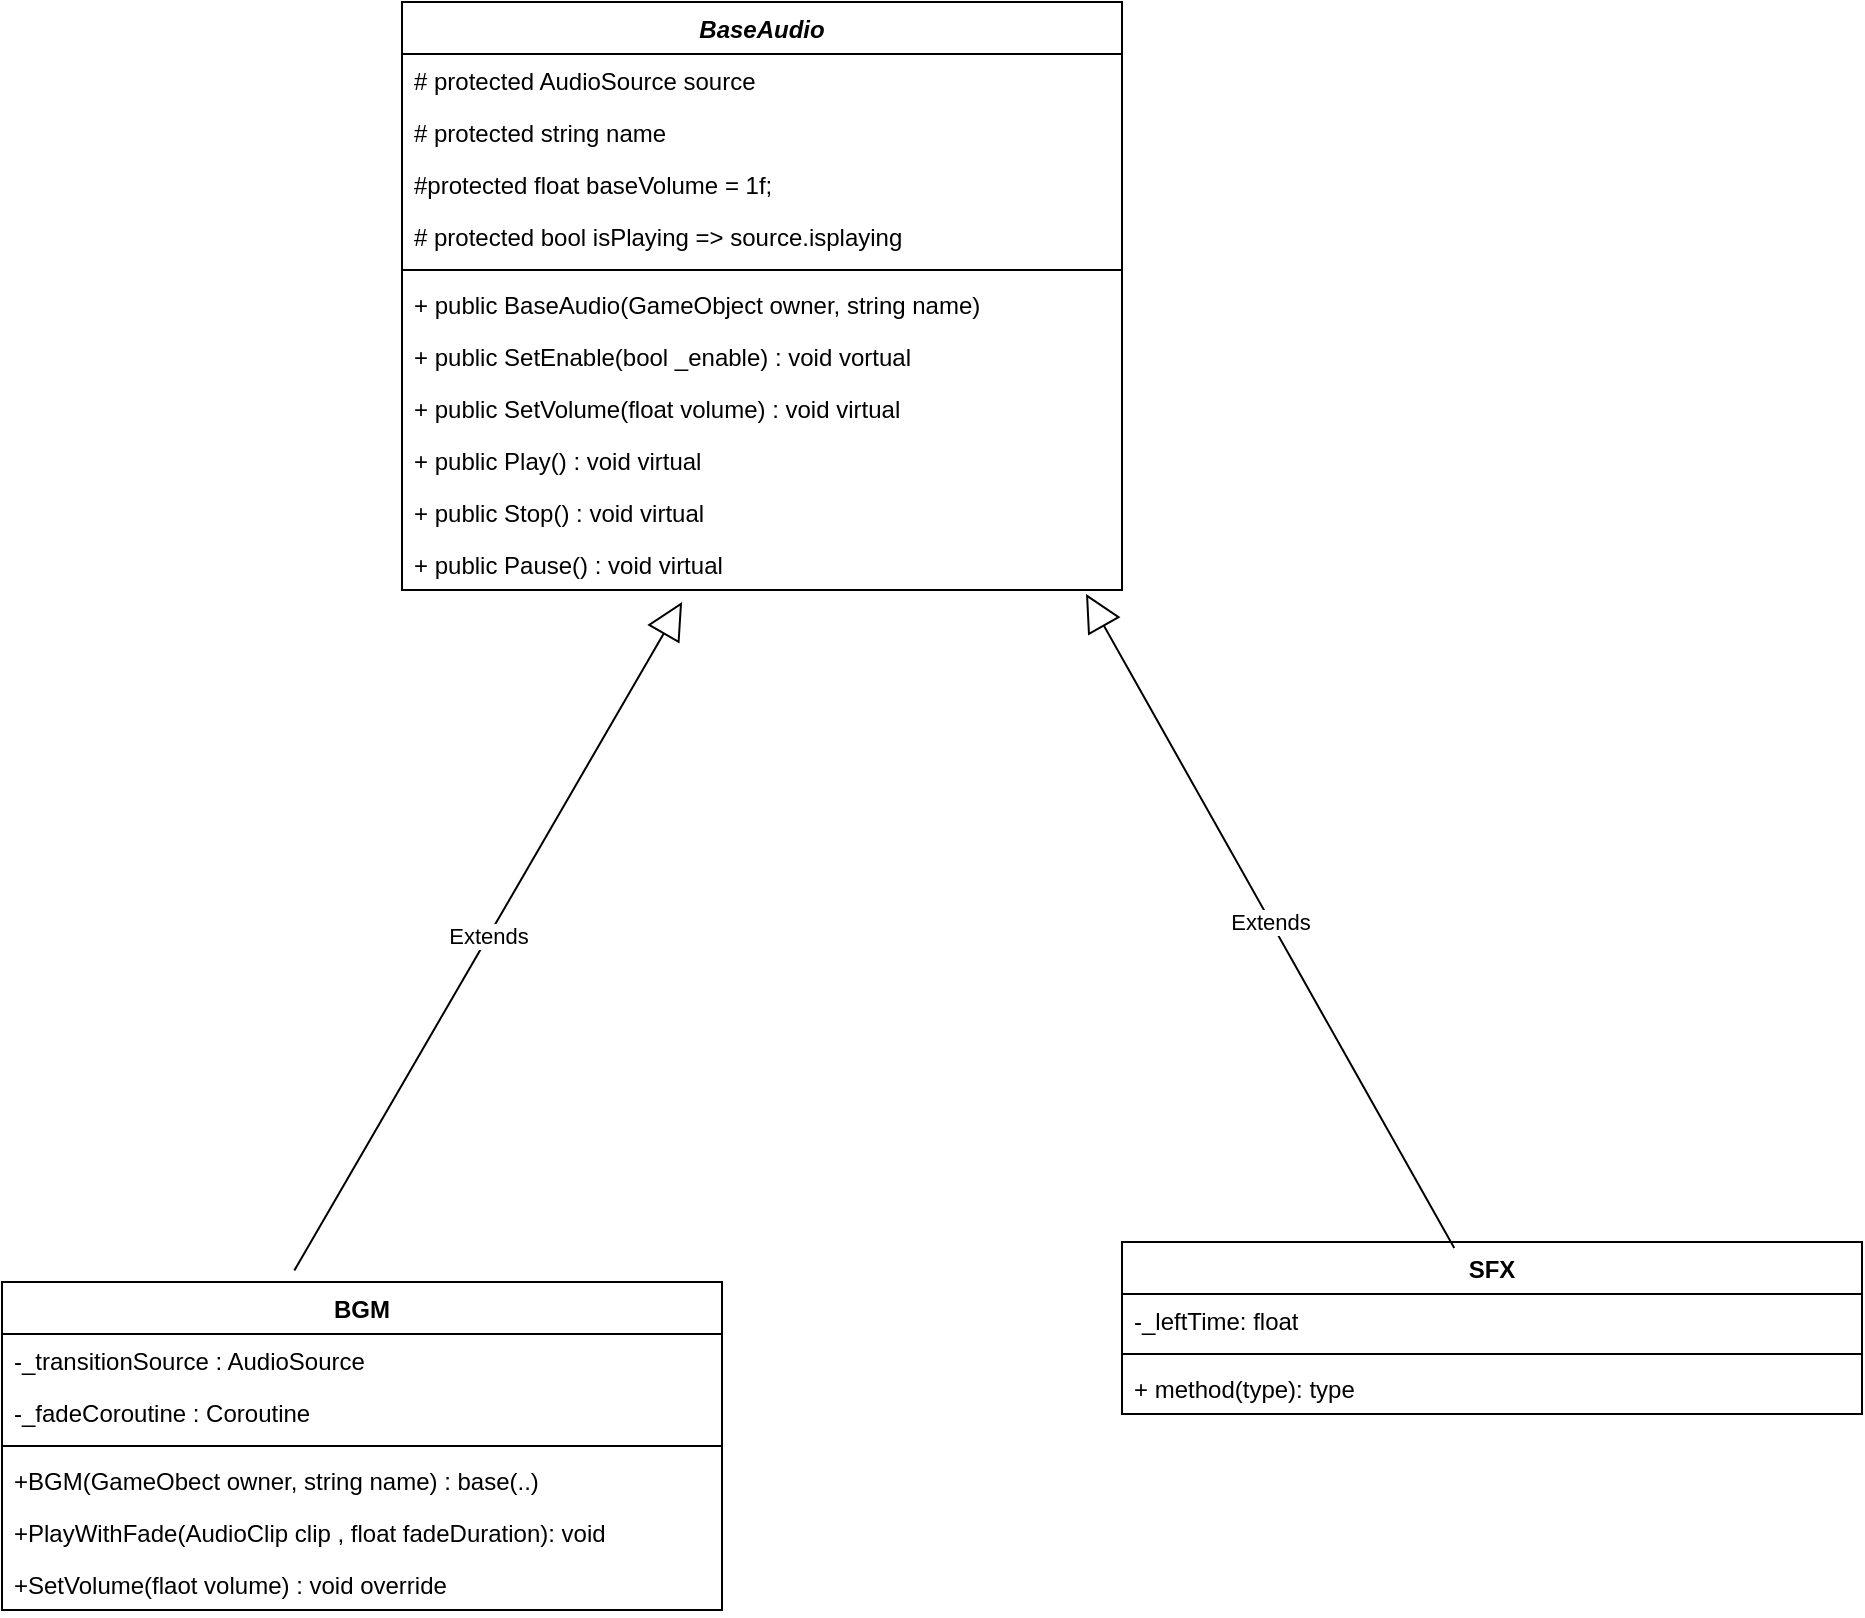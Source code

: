 <mxfile version="26.0.16">
  <diagram id="C5RBs43oDa-KdzZeNtuy" name="Page-1">
    <mxGraphModel dx="464" dy="496" grid="1" gridSize="10" guides="1" tooltips="1" connect="1" arrows="1" fold="1" page="1" pageScale="1" pageWidth="827" pageHeight="1169" math="0" shadow="0">
      <root>
        <mxCell id="WIyWlLk6GJQsqaUBKTNV-0" />
        <mxCell id="WIyWlLk6GJQsqaUBKTNV-1" parent="WIyWlLk6GJQsqaUBKTNV-0" />
        <mxCell id="SoOgP6Sagb1TPGWOTWKA-0" value="&lt;i&gt;BaseAudio&lt;/i&gt;" style="swimlane;fontStyle=1;align=center;verticalAlign=top;childLayout=stackLayout;horizontal=1;startSize=26;horizontalStack=0;resizeParent=1;resizeParentMax=0;resizeLast=0;collapsible=1;marginBottom=0;whiteSpace=wrap;html=1;" vertex="1" parent="WIyWlLk6GJQsqaUBKTNV-1">
          <mxGeometry x="280" y="170" width="360" height="294" as="geometry" />
        </mxCell>
        <mxCell id="SoOgP6Sagb1TPGWOTWKA-1" value="# protected AudioSource source" style="text;strokeColor=none;fillColor=none;align=left;verticalAlign=top;spacingLeft=4;spacingRight=4;overflow=hidden;rotatable=0;points=[[0,0.5],[1,0.5]];portConstraint=eastwest;whiteSpace=wrap;html=1;" vertex="1" parent="SoOgP6Sagb1TPGWOTWKA-0">
          <mxGeometry y="26" width="360" height="26" as="geometry" />
        </mxCell>
        <mxCell id="SoOgP6Sagb1TPGWOTWKA-4" value="# protected string name" style="text;strokeColor=none;fillColor=none;align=left;verticalAlign=top;spacingLeft=4;spacingRight=4;overflow=hidden;rotatable=0;points=[[0,0.5],[1,0.5]];portConstraint=eastwest;whiteSpace=wrap;html=1;" vertex="1" parent="SoOgP6Sagb1TPGWOTWKA-0">
          <mxGeometry y="52" width="360" height="26" as="geometry" />
        </mxCell>
        <mxCell id="SoOgP6Sagb1TPGWOTWKA-5" value="#protected float baseVolume = 1f;" style="text;strokeColor=none;fillColor=none;align=left;verticalAlign=top;spacingLeft=4;spacingRight=4;overflow=hidden;rotatable=0;points=[[0,0.5],[1,0.5]];portConstraint=eastwest;whiteSpace=wrap;html=1;" vertex="1" parent="SoOgP6Sagb1TPGWOTWKA-0">
          <mxGeometry y="78" width="360" height="26" as="geometry" />
        </mxCell>
        <mxCell id="SoOgP6Sagb1TPGWOTWKA-6" value="# protected bool isPlaying =&amp;gt; source.isplaying" style="text;strokeColor=none;fillColor=none;align=left;verticalAlign=top;spacingLeft=4;spacingRight=4;overflow=hidden;rotatable=0;points=[[0,0.5],[1,0.5]];portConstraint=eastwest;whiteSpace=wrap;html=1;" vertex="1" parent="SoOgP6Sagb1TPGWOTWKA-0">
          <mxGeometry y="104" width="360" height="26" as="geometry" />
        </mxCell>
        <mxCell id="SoOgP6Sagb1TPGWOTWKA-2" value="" style="line;strokeWidth=1;fillColor=none;align=left;verticalAlign=middle;spacingTop=-1;spacingLeft=3;spacingRight=3;rotatable=0;labelPosition=right;points=[];portConstraint=eastwest;strokeColor=inherit;" vertex="1" parent="SoOgP6Sagb1TPGWOTWKA-0">
          <mxGeometry y="130" width="360" height="8" as="geometry" />
        </mxCell>
        <mxCell id="SoOgP6Sagb1TPGWOTWKA-3" value="+ public BaseAudio(GameObject owner, string name)" style="text;strokeColor=none;fillColor=none;align=left;verticalAlign=top;spacingLeft=4;spacingRight=4;overflow=hidden;rotatable=0;points=[[0,0.5],[1,0.5]];portConstraint=eastwest;whiteSpace=wrap;html=1;" vertex="1" parent="SoOgP6Sagb1TPGWOTWKA-0">
          <mxGeometry y="138" width="360" height="26" as="geometry" />
        </mxCell>
        <mxCell id="SoOgP6Sagb1TPGWOTWKA-7" value="+ public SetEnable(bool _enable) : void vortual" style="text;strokeColor=none;fillColor=none;align=left;verticalAlign=top;spacingLeft=4;spacingRight=4;overflow=hidden;rotatable=0;points=[[0,0.5],[1,0.5]];portConstraint=eastwest;whiteSpace=wrap;html=1;" vertex="1" parent="SoOgP6Sagb1TPGWOTWKA-0">
          <mxGeometry y="164" width="360" height="26" as="geometry" />
        </mxCell>
        <mxCell id="SoOgP6Sagb1TPGWOTWKA-10" value="+ public SetVolume(float volume) : void virtual" style="text;strokeColor=none;fillColor=none;align=left;verticalAlign=top;spacingLeft=4;spacingRight=4;overflow=hidden;rotatable=0;points=[[0,0.5],[1,0.5]];portConstraint=eastwest;whiteSpace=wrap;html=1;" vertex="1" parent="SoOgP6Sagb1TPGWOTWKA-0">
          <mxGeometry y="190" width="360" height="26" as="geometry" />
        </mxCell>
        <mxCell id="SoOgP6Sagb1TPGWOTWKA-11" value="+ public Play() : void virtual" style="text;strokeColor=none;fillColor=none;align=left;verticalAlign=top;spacingLeft=4;spacingRight=4;overflow=hidden;rotatable=0;points=[[0,0.5],[1,0.5]];portConstraint=eastwest;whiteSpace=wrap;html=1;" vertex="1" parent="SoOgP6Sagb1TPGWOTWKA-0">
          <mxGeometry y="216" width="360" height="26" as="geometry" />
        </mxCell>
        <mxCell id="SoOgP6Sagb1TPGWOTWKA-12" value="+ public Stop() : void virtual" style="text;strokeColor=none;fillColor=none;align=left;verticalAlign=top;spacingLeft=4;spacingRight=4;overflow=hidden;rotatable=0;points=[[0,0.5],[1,0.5]];portConstraint=eastwest;whiteSpace=wrap;html=1;" vertex="1" parent="SoOgP6Sagb1TPGWOTWKA-0">
          <mxGeometry y="242" width="360" height="26" as="geometry" />
        </mxCell>
        <mxCell id="SoOgP6Sagb1TPGWOTWKA-13" value="+ public Pause() : void virtual" style="text;strokeColor=none;fillColor=none;align=left;verticalAlign=top;spacingLeft=4;spacingRight=4;overflow=hidden;rotatable=0;points=[[0,0.5],[1,0.5]];portConstraint=eastwest;whiteSpace=wrap;html=1;" vertex="1" parent="SoOgP6Sagb1TPGWOTWKA-0">
          <mxGeometry y="268" width="360" height="26" as="geometry" />
        </mxCell>
        <mxCell id="SoOgP6Sagb1TPGWOTWKA-14" value="BGM" style="swimlane;fontStyle=1;align=center;verticalAlign=top;childLayout=stackLayout;horizontal=1;startSize=26;horizontalStack=0;resizeParent=1;resizeParentMax=0;resizeLast=0;collapsible=1;marginBottom=0;whiteSpace=wrap;html=1;" vertex="1" parent="WIyWlLk6GJQsqaUBKTNV-1">
          <mxGeometry x="80" y="810" width="360" height="164" as="geometry" />
        </mxCell>
        <mxCell id="SoOgP6Sagb1TPGWOTWKA-15" value="-_transitionSource : AudioSource" style="text;strokeColor=none;fillColor=none;align=left;verticalAlign=top;spacingLeft=4;spacingRight=4;overflow=hidden;rotatable=0;points=[[0,0.5],[1,0.5]];portConstraint=eastwest;whiteSpace=wrap;html=1;" vertex="1" parent="SoOgP6Sagb1TPGWOTWKA-14">
          <mxGeometry y="26" width="360" height="26" as="geometry" />
        </mxCell>
        <mxCell id="SoOgP6Sagb1TPGWOTWKA-19" value="-_fadeCoroutine : Coroutine" style="text;strokeColor=none;fillColor=none;align=left;verticalAlign=top;spacingLeft=4;spacingRight=4;overflow=hidden;rotatable=0;points=[[0,0.5],[1,0.5]];portConstraint=eastwest;whiteSpace=wrap;html=1;" vertex="1" parent="SoOgP6Sagb1TPGWOTWKA-14">
          <mxGeometry y="52" width="360" height="26" as="geometry" />
        </mxCell>
        <mxCell id="SoOgP6Sagb1TPGWOTWKA-16" value="" style="line;strokeWidth=1;fillColor=none;align=left;verticalAlign=middle;spacingTop=-1;spacingLeft=3;spacingRight=3;rotatable=0;labelPosition=right;points=[];portConstraint=eastwest;strokeColor=inherit;" vertex="1" parent="SoOgP6Sagb1TPGWOTWKA-14">
          <mxGeometry y="78" width="360" height="8" as="geometry" />
        </mxCell>
        <mxCell id="SoOgP6Sagb1TPGWOTWKA-17" value="+BGM(GameObect owner, string name) : base(..)" style="text;strokeColor=none;fillColor=none;align=left;verticalAlign=top;spacingLeft=4;spacingRight=4;overflow=hidden;rotatable=0;points=[[0,0.5],[1,0.5]];portConstraint=eastwest;whiteSpace=wrap;html=1;" vertex="1" parent="SoOgP6Sagb1TPGWOTWKA-14">
          <mxGeometry y="86" width="360" height="26" as="geometry" />
        </mxCell>
        <mxCell id="SoOgP6Sagb1TPGWOTWKA-21" value="+PlayWithFade(AudioClip clip , float fadeDuration): void" style="text;strokeColor=none;fillColor=none;align=left;verticalAlign=top;spacingLeft=4;spacingRight=4;overflow=hidden;rotatable=0;points=[[0,0.5],[1,0.5]];portConstraint=eastwest;whiteSpace=wrap;html=1;" vertex="1" parent="SoOgP6Sagb1TPGWOTWKA-14">
          <mxGeometry y="112" width="360" height="26" as="geometry" />
        </mxCell>
        <mxCell id="SoOgP6Sagb1TPGWOTWKA-22" value="+SetVolume(flaot volume) : void override" style="text;strokeColor=none;fillColor=none;align=left;verticalAlign=top;spacingLeft=4;spacingRight=4;overflow=hidden;rotatable=0;points=[[0,0.5],[1,0.5]];portConstraint=eastwest;whiteSpace=wrap;html=1;" vertex="1" parent="SoOgP6Sagb1TPGWOTWKA-14">
          <mxGeometry y="138" width="360" height="26" as="geometry" />
        </mxCell>
        <mxCell id="SoOgP6Sagb1TPGWOTWKA-18" value="Extends" style="endArrow=block;endSize=16;endFill=0;html=1;rounded=0;entryX=0.389;entryY=1.231;entryDx=0;entryDy=0;entryPerimeter=0;exitX=0.406;exitY=-0.035;exitDx=0;exitDy=0;exitPerimeter=0;" edge="1" parent="WIyWlLk6GJQsqaUBKTNV-1" source="SoOgP6Sagb1TPGWOTWKA-14" target="SoOgP6Sagb1TPGWOTWKA-13">
          <mxGeometry width="160" relative="1" as="geometry">
            <mxPoint x="260" y="600" as="sourcePoint" />
            <mxPoint x="420" y="600" as="targetPoint" />
          </mxGeometry>
        </mxCell>
        <mxCell id="SoOgP6Sagb1TPGWOTWKA-23" value="SFX" style="swimlane;fontStyle=1;align=center;verticalAlign=top;childLayout=stackLayout;horizontal=1;startSize=26;horizontalStack=0;resizeParent=1;resizeParentMax=0;resizeLast=0;collapsible=1;marginBottom=0;whiteSpace=wrap;html=1;" vertex="1" parent="WIyWlLk6GJQsqaUBKTNV-1">
          <mxGeometry x="640" y="790" width="370" height="86" as="geometry" />
        </mxCell>
        <mxCell id="SoOgP6Sagb1TPGWOTWKA-24" value="-_leftTime: float" style="text;strokeColor=none;fillColor=none;align=left;verticalAlign=top;spacingLeft=4;spacingRight=4;overflow=hidden;rotatable=0;points=[[0,0.5],[1,0.5]];portConstraint=eastwest;whiteSpace=wrap;html=1;" vertex="1" parent="SoOgP6Sagb1TPGWOTWKA-23">
          <mxGeometry y="26" width="370" height="26" as="geometry" />
        </mxCell>
        <mxCell id="SoOgP6Sagb1TPGWOTWKA-25" value="" style="line;strokeWidth=1;fillColor=none;align=left;verticalAlign=middle;spacingTop=-1;spacingLeft=3;spacingRight=3;rotatable=0;labelPosition=right;points=[];portConstraint=eastwest;strokeColor=inherit;" vertex="1" parent="SoOgP6Sagb1TPGWOTWKA-23">
          <mxGeometry y="52" width="370" height="8" as="geometry" />
        </mxCell>
        <mxCell id="SoOgP6Sagb1TPGWOTWKA-26" value="+ method(type): type" style="text;strokeColor=none;fillColor=none;align=left;verticalAlign=top;spacingLeft=4;spacingRight=4;overflow=hidden;rotatable=0;points=[[0,0.5],[1,0.5]];portConstraint=eastwest;whiteSpace=wrap;html=1;" vertex="1" parent="SoOgP6Sagb1TPGWOTWKA-23">
          <mxGeometry y="60" width="370" height="26" as="geometry" />
        </mxCell>
        <mxCell id="SoOgP6Sagb1TPGWOTWKA-27" value="Extends" style="endArrow=block;endSize=16;endFill=0;html=1;rounded=0;exitX=0.449;exitY=0.035;exitDx=0;exitDy=0;exitPerimeter=0;entryX=0.95;entryY=1.077;entryDx=0;entryDy=0;entryPerimeter=0;" edge="1" parent="WIyWlLk6GJQsqaUBKTNV-1" source="SoOgP6Sagb1TPGWOTWKA-23" target="SoOgP6Sagb1TPGWOTWKA-13">
          <mxGeometry width="160" relative="1" as="geometry">
            <mxPoint x="690" y="1050" as="sourcePoint" />
            <mxPoint x="690" y="630" as="targetPoint" />
          </mxGeometry>
        </mxCell>
      </root>
    </mxGraphModel>
  </diagram>
</mxfile>
